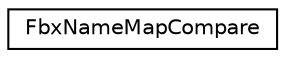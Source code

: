 digraph "クラス階層図"
{
  edge [fontname="Helvetica",fontsize="10",labelfontname="Helvetica",labelfontsize="10"];
  node [fontname="Helvetica",fontsize="10",shape=record];
  rankdir="LR";
  Node0 [label="FbxNameMapCompare",height=0.2,width=0.4,color="black", fillcolor="white", style="filled",URL="$struct_fbx_name_map_compare.html"];
}
